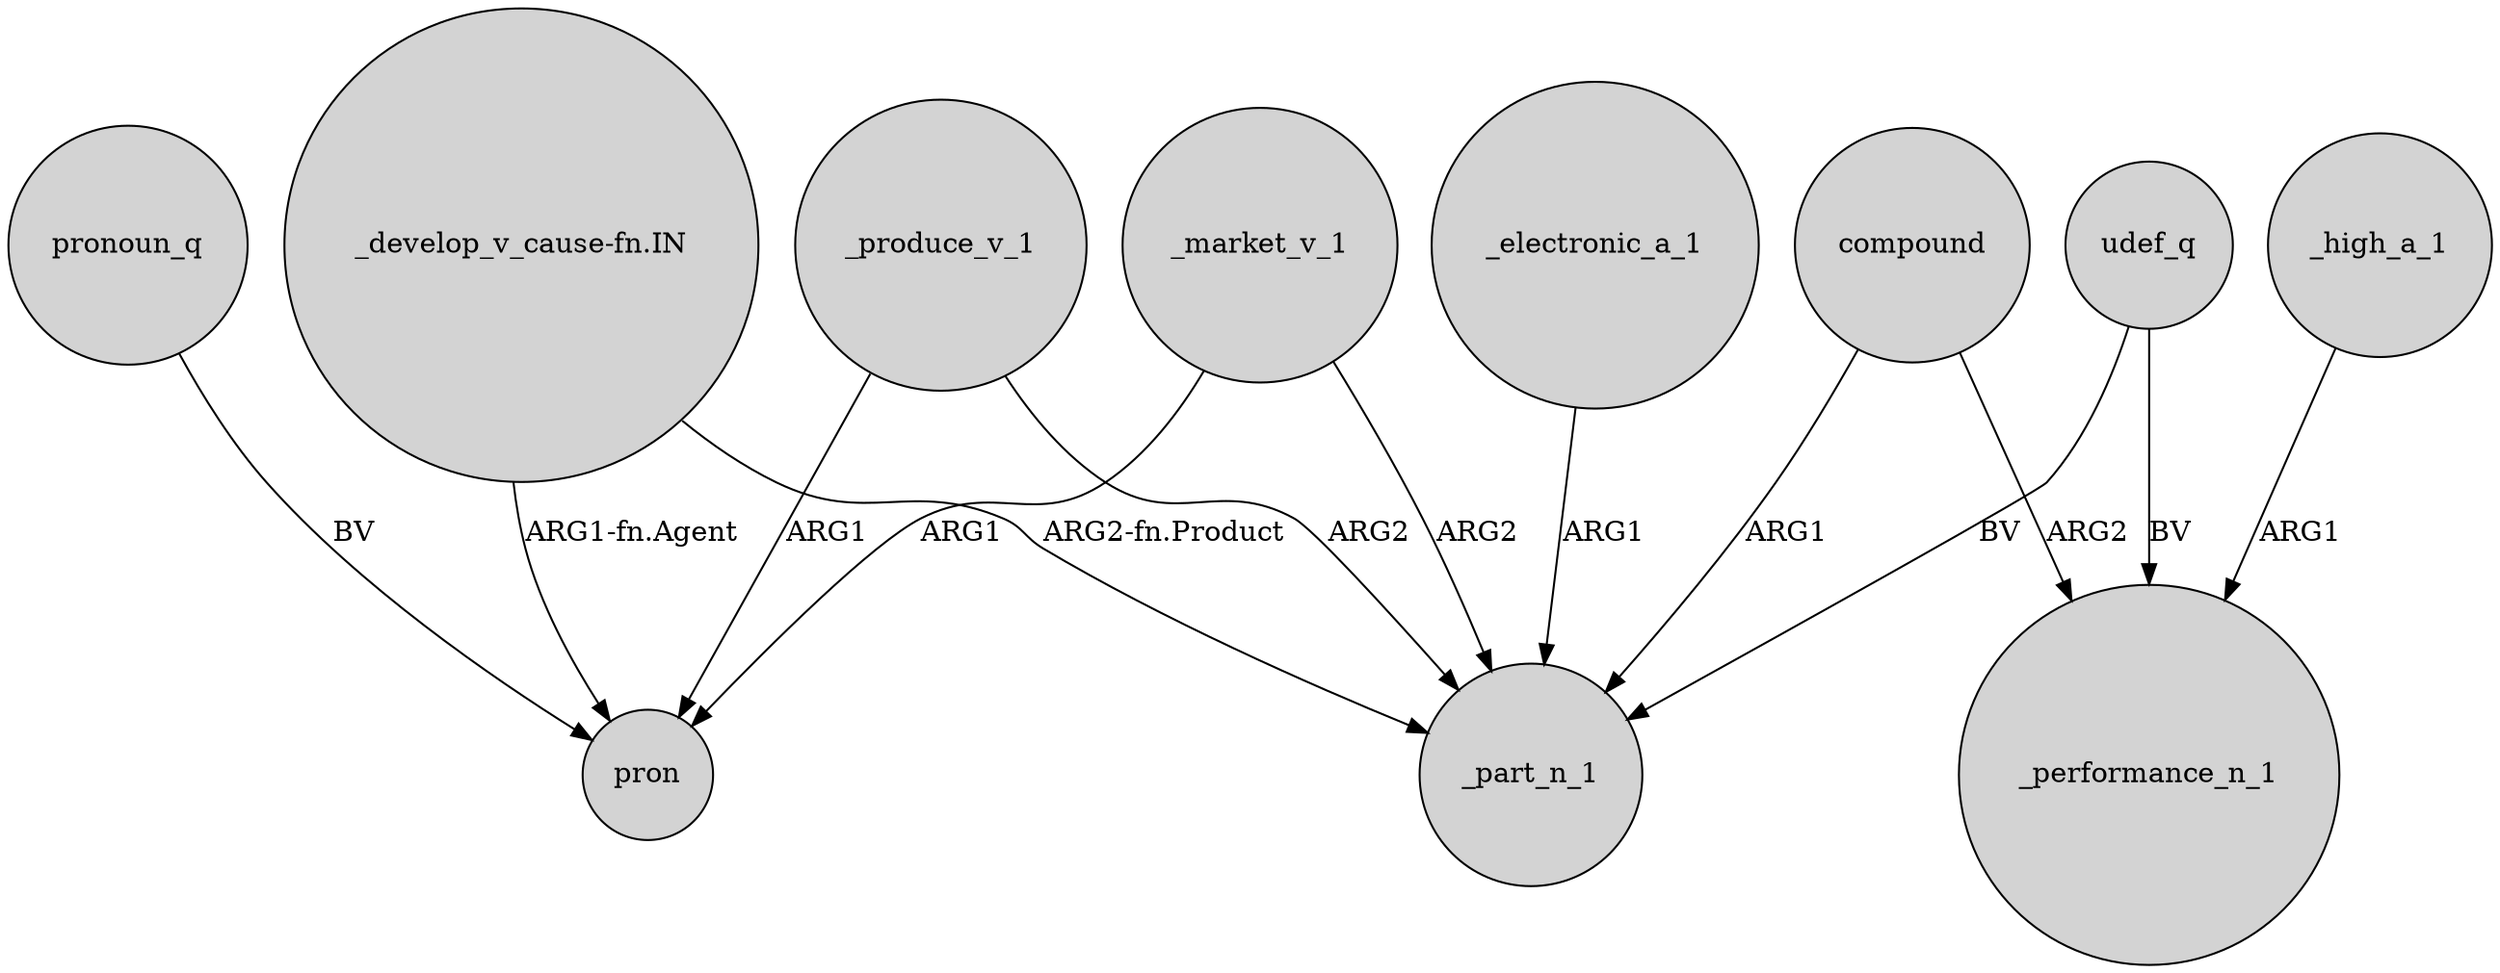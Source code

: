 digraph {
	node [shape=circle style=filled]
	_electronic_a_1 -> _part_n_1 [label=ARG1]
	"_develop_v_cause-fn.IN" -> pron [label="ARG1-fn.Agent"]
	_market_v_1 -> pron [label=ARG1]
	_high_a_1 -> _performance_n_1 [label=ARG1]
	udef_q -> _part_n_1 [label=BV]
	compound -> _performance_n_1 [label=ARG2]
	_produce_v_1 -> _part_n_1 [label=ARG2]
	udef_q -> _performance_n_1 [label=BV]
	"_develop_v_cause-fn.IN" -> _part_n_1 [label="ARG2-fn.Product"]
	_market_v_1 -> _part_n_1 [label=ARG2]
	_produce_v_1 -> pron [label=ARG1]
	compound -> _part_n_1 [label=ARG1]
	pronoun_q -> pron [label=BV]
}
